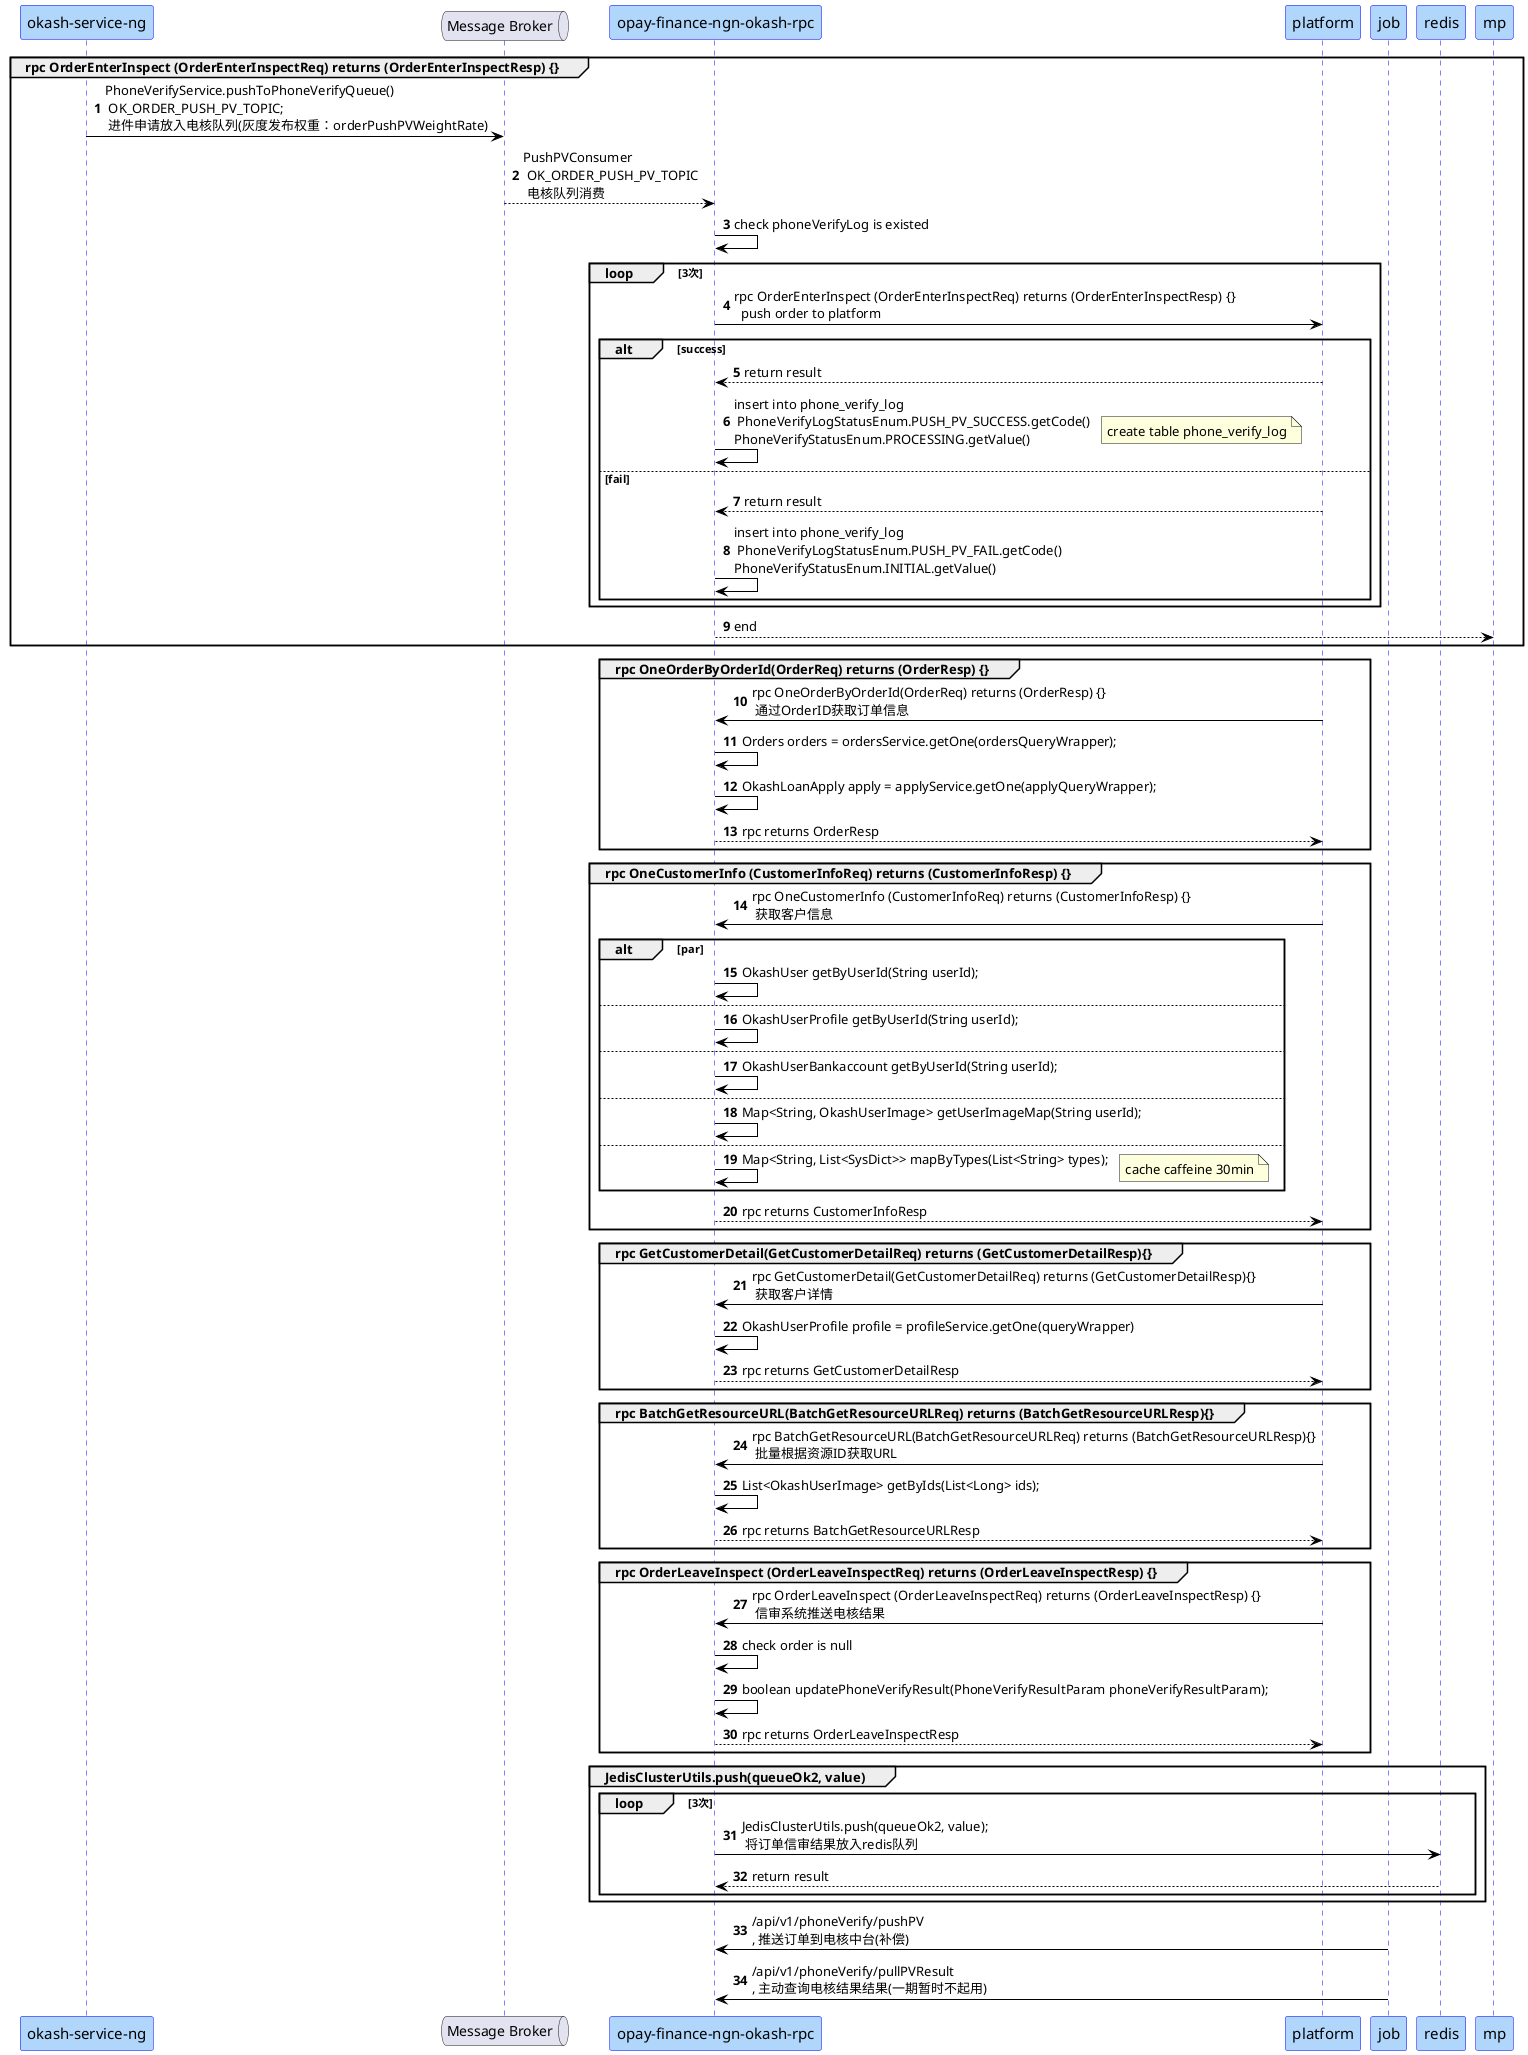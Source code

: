 @startuml
skinparam sequence {
  ArrowColor black
  LifeLineBorderColor blue
  LifeLineBackgroundColor #B0D7FB
  NoteBorderColor blue
  ParticipantBorderColor blue
  ParticipantBackgroundColor #B0D7FB
  ParticipantFontSize   15
  ActorBorderColor blue
  ActorBackgroundColor #B0D7FB
  ActorFontSize 12
}

autonumber

' queue Databus
' box ACQUIRING

participant "okash-service-ng" as service
queue "Message Broker" as mq
participant "opay-finance-ngn-okash-rpc" as  rpc
participant "platform" as  platform
participant "job" as job
participant "redis" as  redis


group rpc OrderEnterInspect (OrderEnterInspectReq) returns (OrderEnterInspectResp) {}
    service->mq: PhoneVerifyService.pushToPhoneVerifyQueue()\n OK_ORDER_PUSH_PV_TOPIC;\n 进件申请放入电核队列(灰度发布权重：orderPushPVWeightRate)
    mq-->rpc: PushPVConsumer \n OK_ORDER_PUSH_PV_TOPIC\n 电核队列消费
    rpc->rpc: check phoneVerifyLog is existed
    loop 3次
        rpc->platform: rpc OrderEnterInspect (OrderEnterInspectReq) returns (OrderEnterInspectResp) {} \n  push order to platform
        alt success
            platform --> rpc: return result
            rpc->rpc: insert into phone_verify_log \n PhoneVerifyLogStatusEnum.PUSH_PV_SUCCESS.getCode()\nPhoneVerifyStatusEnum.PROCESSING.getValue()
            note right : create table phone_verify_log
        else fail
            platform --> rpc: return result
            rpc->rpc: insert into phone_verify_log \n PhoneVerifyLogStatusEnum.PUSH_PV_FAIL.getCode()\nPhoneVerifyStatusEnum.INITIAL.getValue()
        end
    end

    rpc-->mp: end
end

group rpc OneOrderByOrderId(OrderReq) returns (OrderResp) {}
    platform->rpc: rpc OneOrderByOrderId(OrderReq) returns (OrderResp) {}\n 通过OrderID获取订单信息
    rpc->rpc: Orders orders = ordersService.getOne(ordersQueryWrapper);
    rpc->rpc: OkashLoanApply apply = applyService.getOne(applyQueryWrapper);
    rpc-->platform: rpc returns OrderResp
end

group rpc OneCustomerInfo (CustomerInfoReq) returns (CustomerInfoResp) {}
    platform->rpc: rpc OneCustomerInfo (CustomerInfoReq) returns (CustomerInfoResp) {}\n 获取客户信息
    alt par
        rpc->rpc: OkashUser getByUserId(String userId);
    else
        rpc->rpc: OkashUserProfile getByUserId(String userId);
    else
        rpc->rpc: OkashUserBankaccount getByUserId(String userId);
    else
        rpc->rpc: Map<String, OkashUserImage> getUserImageMap(String userId);
    else
        rpc->rpc: Map<String, List<SysDict>> mapByTypes(List<String> types);
        note right :cache caffeine 30min
    end
    rpc-->platform: rpc returns CustomerInfoResp
end
group rpc GetCustomerDetail(GetCustomerDetailReq) returns (GetCustomerDetailResp){}
    platform->rpc: rpc GetCustomerDetail(GetCustomerDetailReq) returns (GetCustomerDetailResp){}\n 获取客户详情
    rpc->rpc: OkashUserProfile profile = profileService.getOne(queryWrapper)
    rpc-->platform: rpc returns GetCustomerDetailResp
end
group rpc BatchGetResourceURL(BatchGetResourceURLReq) returns (BatchGetResourceURLResp){}
    platform->rpc: rpc BatchGetResourceURL(BatchGetResourceURLReq) returns (BatchGetResourceURLResp){}\n 批量根据资源ID获取URL
    rpc->rpc: List<OkashUserImage> getByIds(List<Long> ids);
    rpc-->platform: rpc returns BatchGetResourceURLResp
end
group rpc OrderLeaveInspect (OrderLeaveInspectReq) returns (OrderLeaveInspectResp) {}
    platform->rpc: rpc OrderLeaveInspect (OrderLeaveInspectReq) returns (OrderLeaveInspectResp) {}\n 信审系统推送电核结果
    rpc->rpc: check order is null
    rpc->rpc: boolean updatePhoneVerifyResult(PhoneVerifyResultParam phoneVerifyResultParam);
    rpc-->platform: rpc returns OrderLeaveInspectResp
end
group JedisClusterUtils.push(queueOk2, value)
    loop 3次
        rpc->redis: JedisClusterUtils.push(queueOk2, value);\n 将订单信审结果放入redis队列
        redis-->rpc: return result
    end
end

job->rpc: /api/v1/phoneVerify/pushPV \n, 推送订单到电核中台(补偿)
job->rpc: /api/v1/phoneVerify/pullPVResult \n, 主动查询电核结果结果(一期暂时不起用)










@enduml